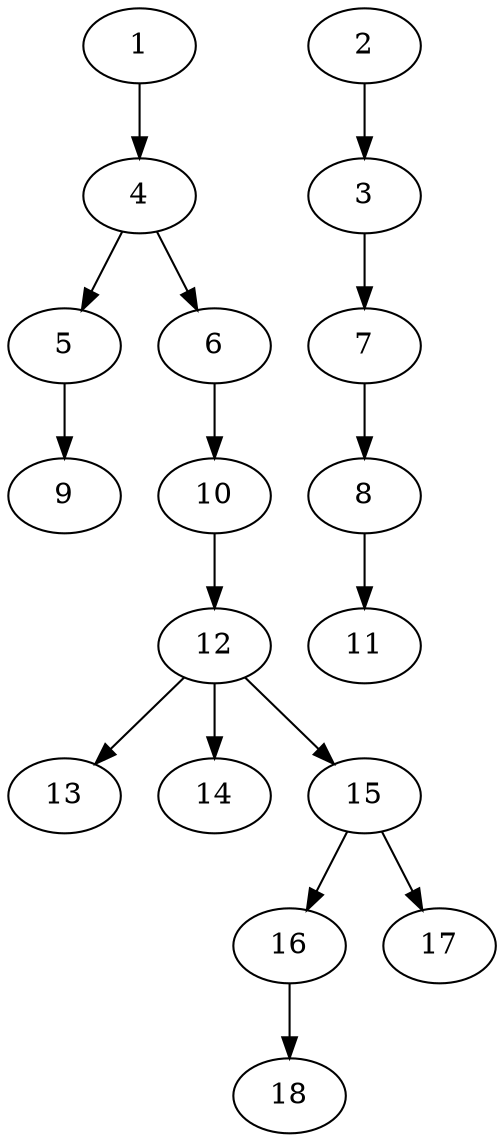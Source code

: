 // DAG (tier=1-easy, mode=compute, n=18, ccr=0.262, fat=0.388, density=0.209, regular=0.758, jump=0.060, mindata=262144, maxdata=2097152)
// DAG automatically generated by daggen at Sun Aug 24 16:33:32 2025
// /home/ermia/Project/Environments/daggen/bin/daggen --dot --ccr 0.262 --fat 0.388 --regular 0.758 --density 0.209 --jump 0.060 --mindata 262144 --maxdata 2097152 -n 18 
digraph G {
  1 [size="582543733250585", alpha="0.05", expect_size="291271866625292"]
  1 -> 4 [size ="24072251506688"]
  2 [size="8500055590586810368", alpha="0.10", expect_size="4250027795293405184"]
  2 -> 3 [size ="33319962017792"]
  3 [size="4381574443940446208", alpha="0.19", expect_size="2190787221970223104"]
  3 -> 7 [size ="21421182943232"]
  4 [size="7249119890374656000", alpha="0.16", expect_size="3624559945187328000"]
  4 -> 5 [size ="29964946636800"]
  4 -> 6 [size ="29964946636800"]
  5 [size="4805864169939140608", alpha="0.15", expect_size="2402932084969570304"]
  5 -> 9 [size ="22782654021632"]
  6 [size="1232366587349041152", alpha="0.09", expect_size="616183293674520576"]
  6 -> 10 [size ="9195667587072"]
  7 [size="661741772182913024", alpha="0.11", expect_size="330870886091456512"]
  7 -> 8 [size ="6075038302208"]
  8 [size="6238279222208124", alpha="0.01", expect_size="3119139611104062"]
  8 -> 11 [size ="4556431818752"]
  9 [size="4736215056121856000", alpha="0.15", expect_size="2368107528060928000"]
  10 [size="2914892164104192000", alpha="0.08", expect_size="1457446082052096000"]
  10 -> 12 [size ="16324440883200"]
  11 [size="2791875402180993", alpha="0.04", expect_size="1395937701090496"]
  12 [size="31808515864113", alpha="0.17", expect_size="15904257932056"]
  12 -> 13 [size ="1230516518912"]
  12 -> 14 [size ="1230516518912"]
  12 -> 15 [size ="1230516518912"]
  13 [size="768738534173860", alpha="0.08", expect_size="384369267086930"]
  14 [size="10144272895452778", alpha="0.18", expect_size="5072136447726389"]
  15 [size="10578500847867076", alpha="0.15", expect_size="5289250423933538"]
  15 -> 16 [size ="10242700083200"]
  15 -> 17 [size ="10242700083200"]
  16 [size="5155195239396278272", alpha="0.11", expect_size="2577597619698139136"]
  16 -> 18 [size ="23873718321152"]
  17 [size="139294943077389", alpha="0.01", expect_size="69647471538694"]
  18 [size="642741661422337", alpha="0.19", expect_size="321370830711168"]
}